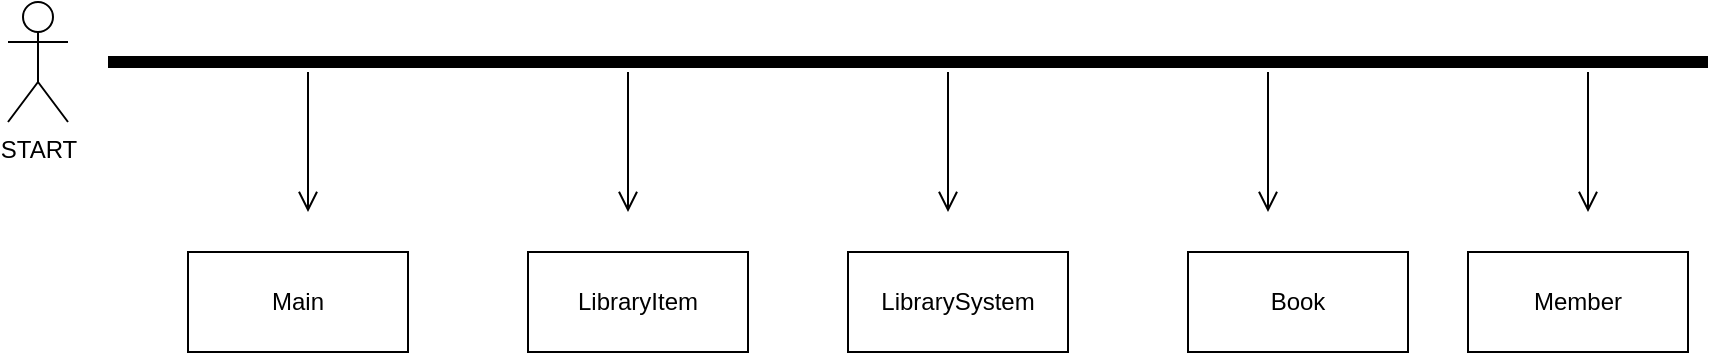 <mxfile version="25.0.3">
  <diagram name="Page-1" id="58cdce13-f638-feb5-8d6f-7d28b1aa9fa0">
    <mxGraphModel dx="1060" dy="672" grid="1" gridSize="10" guides="1" tooltips="1" connect="1" arrows="1" fold="1" page="1" pageScale="1" pageWidth="1100" pageHeight="850" background="none" math="0" shadow="0">
      <root>
        <mxCell id="0" />
        <mxCell id="1" parent="0" />
        <mxCell id="sHuxoUW7x8RaEsNGfIfM-1" value="START" style="shape=umlActor;verticalLabelPosition=bottom;verticalAlign=top;html=1;outlineConnect=0;" vertex="1" parent="1">
          <mxGeometry x="50" y="65" width="30" height="60" as="geometry" />
        </mxCell>
        <mxCell id="sHuxoUW7x8RaEsNGfIfM-5" value="" style="shape=line;html=1;strokeWidth=6;strokeColor=#000000;" vertex="1" parent="1">
          <mxGeometry x="100" y="90" width="800" height="10" as="geometry" />
        </mxCell>
        <mxCell id="sHuxoUW7x8RaEsNGfIfM-8" value="" style="edgeStyle=orthogonalEdgeStyle;html=1;verticalAlign=bottom;endArrow=open;endSize=8;strokeColor=#000000;rounded=0;" edge="1" parent="1">
          <mxGeometry relative="1" as="geometry">
            <mxPoint x="840" y="170" as="targetPoint" />
            <mxPoint x="840" y="100" as="sourcePoint" />
          </mxGeometry>
        </mxCell>
        <mxCell id="sHuxoUW7x8RaEsNGfIfM-10" value="" style="edgeStyle=orthogonalEdgeStyle;html=1;verticalAlign=bottom;endArrow=open;endSize=8;strokeColor=#000000;rounded=0;" edge="1" parent="1">
          <mxGeometry relative="1" as="geometry">
            <mxPoint x="520" y="170" as="targetPoint" />
            <mxPoint x="520" y="100" as="sourcePoint" />
          </mxGeometry>
        </mxCell>
        <mxCell id="sHuxoUW7x8RaEsNGfIfM-12" value="" style="edgeStyle=orthogonalEdgeStyle;html=1;verticalAlign=bottom;endArrow=open;endSize=8;strokeColor=#000000;rounded=0;" edge="1" parent="1">
          <mxGeometry relative="1" as="geometry">
            <mxPoint x="680" y="170" as="targetPoint" />
            <mxPoint x="680" y="100" as="sourcePoint" />
            <Array as="points">
              <mxPoint x="680" y="130" />
              <mxPoint x="680" y="130" />
            </Array>
          </mxGeometry>
        </mxCell>
        <mxCell id="sHuxoUW7x8RaEsNGfIfM-14" value="" style="edgeStyle=orthogonalEdgeStyle;html=1;verticalAlign=bottom;endArrow=open;endSize=8;strokeColor=#000000;rounded=0;" edge="1" parent="1">
          <mxGeometry relative="1" as="geometry">
            <mxPoint x="360" y="170" as="targetPoint" />
            <mxPoint x="360" y="100" as="sourcePoint" />
            <Array as="points">
              <mxPoint x="360" y="130" />
              <mxPoint x="360" y="130" />
            </Array>
          </mxGeometry>
        </mxCell>
        <mxCell id="sHuxoUW7x8RaEsNGfIfM-15" value="LibraryItem" style="html=1;whiteSpace=wrap;" vertex="1" parent="1">
          <mxGeometry x="310" y="190" width="110" height="50" as="geometry" />
        </mxCell>
        <mxCell id="sHuxoUW7x8RaEsNGfIfM-16" value="Book" style="html=1;whiteSpace=wrap;" vertex="1" parent="1">
          <mxGeometry x="640" y="190" width="110" height="50" as="geometry" />
        </mxCell>
        <mxCell id="sHuxoUW7x8RaEsNGfIfM-17" value="Member" style="html=1;whiteSpace=wrap;" vertex="1" parent="1">
          <mxGeometry x="780" y="190" width="110" height="50" as="geometry" />
        </mxCell>
        <mxCell id="sHuxoUW7x8RaEsNGfIfM-18" value="LibrarySystem" style="html=1;whiteSpace=wrap;" vertex="1" parent="1">
          <mxGeometry x="470" y="190" width="110" height="50" as="geometry" />
        </mxCell>
        <mxCell id="sHuxoUW7x8RaEsNGfIfM-20" value="" style="edgeStyle=orthogonalEdgeStyle;html=1;verticalAlign=bottom;endArrow=open;endSize=8;strokeColor=#000000;rounded=0;" edge="1" parent="1">
          <mxGeometry relative="1" as="geometry">
            <mxPoint x="200" y="170" as="targetPoint" />
            <mxPoint x="200" y="100" as="sourcePoint" />
            <Array as="points">
              <mxPoint x="200" y="130" />
              <mxPoint x="200" y="130" />
            </Array>
          </mxGeometry>
        </mxCell>
        <mxCell id="sHuxoUW7x8RaEsNGfIfM-21" value="Main" style="html=1;whiteSpace=wrap;" vertex="1" parent="1">
          <mxGeometry x="140" y="190" width="110" height="50" as="geometry" />
        </mxCell>
      </root>
    </mxGraphModel>
  </diagram>
</mxfile>
